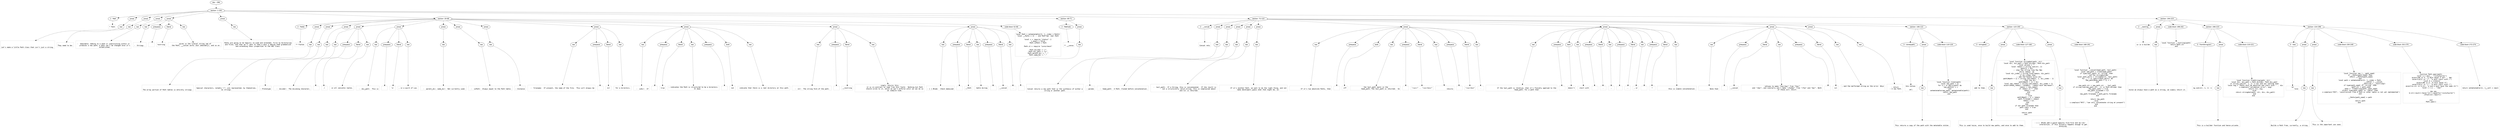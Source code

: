 digraph lpegNode {

node [fontname=Helvetica]
edge [style=dashed]

doc_0 [label="doc - 296"]


doc_0 -> { section_1}
{rank=same; section_1}

section_1 [label="section: 1-193"]


// END RANK doc_0

section_1 -> { header_2 prose_3 prose_4 prose_5 prose_6 prose_7 section_8 section_9 section_10 section_11}
{rank=same; header_2 prose_3 prose_4 prose_5 prose_6 prose_7 section_8 section_9 section_10 section_11}

header_2 [label="1 : Path"]

prose_3 [label="prose"]

prose_4 [label="prose"]

prose_5 [label="prose"]

prose_6 [label="prose"]

prose_7 [label="prose"]

section_8 [label="section: 20-68"]

section_9 [label="section: 69-71"]

section_10 [label="section: 72-122"]

section_11 [label="section: 194-223"]


// END RANK section_1

header_2 -> leaf_12
leaf_12  [color=Gray,shape=rectangle,fontname=Inconsolata,label="* Path"]
// END RANK header_2

prose_3 -> { raw_13}
{rank=same; raw_13}

raw_13 [label="raw"]


// END RANK prose_3

raw_13 -> leaf_14
leaf_14  [color=Gray,shape=rectangle,fontname=Inconsolata,label="


Let's make a little Path class that isn't just a string.
"]
// END RANK raw_13

prose_4 -> { raw_15}
{rank=same; raw_15}

raw_15 [label="raw"]


// END RANK prose_4

raw_15 -> leaf_16
leaf_16  [color=Gray,shape=rectangle,fontname=Inconsolata,label="
They need to be:
"]
// END RANK raw_15

prose_5 -> { raw_17}
{rank=same; raw_17}

raw_17 [label="raw"]


// END RANK prose_5

raw_17 -> leaf_18
leaf_18  [color=Gray,shape=rectangle,fontname=Inconsolata,label="
-  Immutable. Adding to a path or substituting within it
   produces a new path; a path can't be changed once it's
   established.
"]
// END RANK raw_17

prose_6 -> { raw_19 prespace_20 literal_21 raw_22}
{rank=same; raw_19 prespace_20 literal_21 raw_22}

raw_19 [label="raw"]

prespace_20 [label="prespace"]

literal_21 [label="literal"]

raw_22 [label="raw"]


// END RANK prose_6

raw_19 -> leaf_23
leaf_23  [color=Gray,shape=rectangle,fontname=Inconsolata,label="
-  Stringy. "]
// END RANK raw_19

prespace_20 -> leaf_24
leaf_24  [color=Gray,shape=rectangle,fontname=Inconsolata,label=" "]
// END RANK prespace_20

literal_21 -> leaf_25
leaf_25  [color=Gray,shape=rectangle,fontname=Inconsolata,label="tostring"]
// END RANK literal_21

raw_22 -> leaf_26
leaf_26  [color=Gray,shape=rectangle,fontname=Inconsolata,label=" gives us the literal string rep of
   the Path, __concat works (but immutably), and so on.
"]
// END RANK raw_22

prose_7 -> { raw_27}
{rank=same; raw_27}

raw_27 [label="raw"]


// END RANK prose_7

raw_27 -> leaf_28
leaf_28  [color=Gray,shape=rectangle,fontname=Inconsolata,label="
Paths are going to be heavily re-used and extended, first by Directories
and Files, and then we'll want to take a pass a making them grammatical
and extending their properties to the URI class.

"]
// END RANK raw_27

section_8 -> { header_29 prose_30 prose_31 prose_32 prose_33 prose_34 prose_35 prose_36 prose_37 prose_38 prose_39 prose_40 prose_41 codeblock_42}
{rank=same; header_29 prose_30 prose_31 prose_32 prose_33 prose_34 prose_35 prose_36 prose_37 prose_38 prose_39 prose_40 prose_41 codeblock_42}

header_29 [label="2 : Fields"]

prose_30 [label="prose"]

prose_31 [label="prose"]

prose_32 [label="prose"]

prose_33 [label="prose"]

prose_34 [label="prose"]

prose_35 [label="prose"]

prose_36 [label="prose"]

prose_37 [label="prose"]

prose_38 [label="prose"]

prose_39 [label="prose"]

prose_40 [label="prose"]

prose_41 [label="prose"]

codeblock_42 [label="code block 52-66"]


// END RANK section_8

header_29 -> leaf_43
leaf_43  [color=Gray,shape=rectangle,fontname=Inconsolata,label="** Fields"]
// END RANK header_29

prose_30 -> { raw_44}
{rank=same; raw_44}

raw_44 [label="raw"]


// END RANK prose_30

raw_44 -> leaf_45
leaf_45  [color=Gray,shape=rectangle,fontname=Inconsolata,label="

The array portion of Path tables is entirely strings.
"]
// END RANK raw_44

prose_31 -> { raw_46}
{rank=same; raw_46}

raw_46 [label="raw"]


// END RANK prose_31

raw_46 -> leaf_47
leaf_47  [color=Gray,shape=rectangle,fontname=Inconsolata,label="
Special characters, notably \"/\", are represented, by themselves,
as strings.
"]
// END RANK raw_46

prose_32 -> { raw_48}
{rank=same; raw_48}

raw_48 [label="raw"]


// END RANK prose_32

raw_48 -> leaf_49
leaf_49  [color=Gray,shape=rectangle,fontname=Inconsolata,label="
- Prototype
"]
// END RANK raw_48

prose_33 -> { raw_50 prespace_51 literal_52 raw_53}
{rank=same; raw_50 prespace_51 literal_52 raw_53}

raw_50 [label="raw"]

prespace_51 [label="prespace"]

literal_52 [label="literal"]

raw_53 [label="raw"]


// END RANK prose_33

raw_50 -> leaf_54
leaf_54  [color=Gray,shape=rectangle,fontname=Inconsolata,label="
  -  divider:  The dividing character,"]
// END RANK raw_50

prespace_51 -> leaf_55
leaf_55  [color=Gray,shape=rectangle,fontname=Inconsolata,label=" "]
// END RANK prespace_51

literal_52 -> leaf_56
leaf_56  [color=Gray,shape=rectangle,fontname=Inconsolata,label="/"]
// END RANK literal_52

raw_53 -> leaf_57
leaf_57  [color=Gray,shape=rectangle,fontname=Inconsolata,label=" in all sensible realms.
"]
// END RANK raw_53

prose_34 -> { raw_58 prespace_59 literal_60 raw_61}
{rank=same; raw_58 prespace_59 literal_60 raw_61}

raw_58 [label="raw"]

prespace_59 [label="prespace"]

literal_60 [label="literal"]

raw_61 [label="raw"]


// END RANK prose_34

raw_58 -> leaf_62
leaf_62  [color=Gray,shape=rectangle,fontname=Inconsolata,label="
  -  div_patt:  This is"]
// END RANK raw_58

prespace_59 -> leaf_63
leaf_63  [color=Gray,shape=rectangle,fontname=Inconsolata,label=" "]
// END RANK prespace_59

literal_60 -> leaf_64
leaf_64  [color=Gray,shape=rectangle,fontname=Inconsolata,label="%/"]
// END RANK literal_60

raw_61 -> leaf_65
leaf_65  [color=Gray,shape=rectangle,fontname=Inconsolata,label=", in a quirk of Lua.
"]
// END RANK raw_61

prose_35 -> { raw_66}
{rank=same; raw_66}

raw_66 [label="raw"]


// END RANK prose_35

raw_66 -> leaf_67
leaf_67  [color=Gray,shape=rectangle,fontname=Inconsolata,label="
  -  parent_dir, same_dir:  Not currently used.
"]
// END RANK raw_66

prose_36 -> { raw_68}
{rank=same; raw_68}

raw_68 [label="raw"]


// END RANK prose_36

raw_68 -> leaf_69
leaf_69  [color=Gray,shape=rectangle,fontname=Inconsolata,label="
  -  isPath:  Always equal to the Path table.
"]
// END RANK raw_68

prose_37 -> { raw_70}
{rank=same; raw_70}

raw_70 [label="raw"]


// END RANK prose_37

raw_70 -> leaf_71
leaf_71  [color=Gray,shape=rectangle,fontname=Inconsolata,label="
- Instance
"]
// END RANK raw_70

prose_38 -> { raw_72 prespace_73 literal_74 raw_75}
{rank=same; raw_72 prespace_73 literal_74 raw_75}

raw_72 [label="raw"]

prespace_73 [label="prespace"]

literal_74 [label="literal"]

raw_75 [label="raw"]


// END RANK prose_38

raw_72 -> leaf_76
leaf_76  [color=Gray,shape=rectangle,fontname=Inconsolata,label="
  -  filename:  If present, the name of the file.  This will always be
               "]
// END RANK raw_72

prespace_73 -> leaf_77
leaf_77  [color=Gray,shape=rectangle,fontname=Inconsolata,label=" "]
// END RANK prespace_73

literal_74 -> leaf_78
leaf_78  [color=Gray,shape=rectangle,fontname=Inconsolata,label="nil"]
// END RANK literal_74

raw_75 -> leaf_79
leaf_79  [color=Gray,shape=rectangle,fontname=Inconsolata,label=" for a directory.
"]
// END RANK raw_75

prose_39 -> { raw_80 prespace_81 literal_82 raw_83 prespace_84 bold_85 raw_86}
{rank=same; raw_80 prespace_81 literal_82 raw_83 prespace_84 bold_85 raw_86}

raw_80 [label="raw"]

prespace_81 [label="prespace"]

literal_82 [label="literal"]

raw_83 [label="raw"]

prespace_84 [label="prespace"]

bold_85 [label="bold"]

raw_86 [label="raw"]


// END RANK prose_39

raw_80 -> leaf_87
leaf_87  [color=Gray,shape=rectangle,fontname=Inconsolata,label="
  -  isDir:  If"]
// END RANK raw_80

prespace_81 -> leaf_88
leaf_88  [color=Gray,shape=rectangle,fontname=Inconsolata,label=" "]
// END RANK prespace_81

literal_82 -> leaf_89
leaf_89  [color=Gray,shape=rectangle,fontname=Inconsolata,label="true"]
// END RANK literal_82

raw_83 -> leaf_90
leaf_90  [color=Gray,shape=rectangle,fontname=Inconsolata,label=", indicates the Path is structured to be a directory.
        It does"]
// END RANK raw_83

prespace_84 -> leaf_91
leaf_91  [color=Gray,shape=rectangle,fontname=Inconsolata,label=" "]
// END RANK prespace_84

bold_85 -> leaf_92
leaf_92  [color=Gray,shape=rectangle,fontname=Inconsolata,label="not"]
// END RANK bold_85

raw_86 -> leaf_93
leaf_93  [color=Gray,shape=rectangle,fontname=Inconsolata,label=" indicate that there is a real directory at this path.
"]
// END RANK raw_86

prose_40 -> { raw_94 prespace_95 literal_96 raw_97}
{rank=same; raw_94 prespace_95 literal_96 raw_97}

raw_94 [label="raw"]

prespace_95 [label="prespace"]

literal_96 [label="literal"]

raw_97 [label="raw"]


// END RANK prose_40

raw_94 -> leaf_98
leaf_98  [color=Gray,shape=rectangle,fontname=Inconsolata,label="
  -  str:  The string form of the path. "]
// END RANK raw_94

prespace_95 -> leaf_99
leaf_99  [color=Gray,shape=rectangle,fontname=Inconsolata,label=" "]
// END RANK prespace_95

literal_96 -> leaf_100
leaf_100  [color=Gray,shape=rectangle,fontname=Inconsolata,label="__tostring"]
// END RANK literal_96

raw_97 -> leaf_101
leaf_101  [color=Gray,shape=rectangle,fontname=Inconsolata,label=" simply returns this,
           it is in-contract to read from this field.  Nothing but Path
           should write to it, which we won't enforce until we can do so
           at compile time.
"]
// END RANK raw_97

prose_41 -> { raw_102 prespace_103 literal_104 raw_105 prespace_106 literal_107 raw_108}
{rank=same; raw_102 prespace_103 literal_104 raw_105 prespace_106 literal_107 raw_108}

raw_102 [label="raw"]

prespace_103 [label="prespace"]

literal_104 [label="literal"]

raw_105 [label="raw"]

prespace_106 [label="prespace"]

literal_107 [label="literal"]

raw_108 [label="raw"]


// END RANK prose_41

raw_102 -> leaf_109
leaf_109  [color=Gray,shape=rectangle,fontname=Inconsolata,label="
- [ ] #todo   Check memoized"]
// END RANK raw_102

prespace_103 -> leaf_110
leaf_110  [color=Gray,shape=rectangle,fontname=Inconsolata,label=" "]
// END RANK prespace_103

literal_104 -> leaf_111
leaf_111  [color=Gray,shape=rectangle,fontname=Inconsolata,label="__Path"]
// END RANK literal_104

raw_105 -> leaf_112
leaf_112  [color=Gray,shape=rectangle,fontname=Inconsolata,label=" table during"]
// END RANK raw_105

prespace_106 -> leaf_113
leaf_113  [color=Gray,shape=rectangle,fontname=Inconsolata,label=" "]
// END RANK prespace_106

literal_107 -> leaf_114
leaf_114  [color=Gray,shape=rectangle,fontname=Inconsolata,label="__concat"]
// END RANK literal_107

raw_108 -> leaf_115
leaf_115  [color=Gray,shape=rectangle,fontname=Inconsolata,label=".
"]
// END RANK raw_108

codeblock_42 -> leaf_116
leaf_116  [color=Gray,shape=rectangle,fontname=Inconsolata,label="local Path = setmetatable({}, {__index = Path})
local __Paths = {} -- one Path per real Path

local s = require \"status\" ()
s.angry = false
Path.isPath = Path

Path.it = require \"core/check\"

Path.divider = \"/\"
Path.div_patt = \"%/\"
Path.parent_dir = \"..\"
Path.same_dir = \".\""]
// END RANK codeblock_42

section_9 -> { header_117 prose_118}
{rank=same; header_117 prose_118}

header_117 [label="2 : Methods"]

prose_118 [label="prose"]


// END RANK section_9

header_117 -> leaf_119
leaf_119  [color=Gray,shape=rectangle,fontname=Inconsolata,label="
** __conca"]
// END RANK header_117

prose_118 -> { raw_120}
{rank=same; raw_120}

raw_120 [label="raw"]


// END RANK prose_118

raw_120 -> leaf_121
leaf_121  [color=Gray,shape=rectangle,fontname=Inconsolata,label="

"]
// END RANK raw_120

section_10 -> { header_122 prose_123 prose_124 prose_125 prose_126 prose_127 prose_128 prose_129 prose_130 prose_131 section_132 section_133}
{rank=same; header_122 prose_123 prose_124 prose_125 prose_126 prose_127 prose_128 prose_129 prose_130 prose_131 section_132 section_133}

header_122 [label="2 : __concat"]

prose_123 [label="prose"]

prose_124 [label="prose"]

prose_125 [label="prose"]

prose_126 [label="prose"]

prose_127 [label="prose"]

prose_128 [label="prose"]

prose_129 [label="prose"]

prose_130 [label="prose"]

prose_131 [label="prose"]

section_132 [label="section: 106-122"]

section_133 [label="section: 123-193"]


// END RANK section_10

header_122 -> leaf_134
leaf_134  [color=Gray,shape=rectangle,fontname=Inconsolata,label="
Concat retu"]
// END RANK header_122

prose_123 -> { raw_135}
{rank=same; raw_135}

raw_135 [label="raw"]


// END RANK prose_123

raw_135 -> leaf_136
leaf_136  [color=Gray,shape=rectangle,fontname=Inconsolata,label="

Concat returns a new path that is the synthesis of either a
string or another path.
"]
// END RANK raw_135

prose_124 -> { raw_137}
{rank=same; raw_137}

raw_137 [label="raw"]


// END RANK prose_124

raw_137 -> leaf_138
leaf_138  [color=Gray,shape=rectangle,fontname=Inconsolata,label="
- params
"]
// END RANK raw_137

prose_125 -> { raw_139}
{rank=same; raw_139}

raw_139 [label="raw"]


// END RANK prose_125

raw_139 -> leaf_140
leaf_140  [color=Gray,shape=rectangle,fontname=Inconsolata,label="
  -  head_path:  A Path. Cloned before concatenation.
"]
// END RANK raw_139

prose_126 -> { raw_141}
{rank=same; raw_141}

raw_141 [label="raw"]


// END RANK prose_126

raw_141 -> leaf_142
leaf_142  [color=Gray,shape=rectangle,fontname=Inconsolata,label="
  -  tail_path:  If a String, this is concatenated.  If the result is
           not a structurally valid string, this is complained about
           and nil is returned.
"]
// END RANK raw_141

prose_127 -> { raw_143}
{rank=same; raw_143}

raw_143 [label="raw"]


// END RANK prose_127

raw_143 -> leaf_144
leaf_144  [color=Gray,shape=rectangle,fontname=Inconsolata,label="
           If it's another Path, we want to do the right thing, and not
           make developers guess what that might be, so:
"]
// END RANK raw_143

prose_128 -> { raw_145 prespace_146 bold_147 raw_148 prespace_149 literal_150 raw_151 prespace_152 literal_153 raw_154}
{rank=same; raw_145 prespace_146 bold_147 raw_148 prespace_149 literal_150 raw_151 prespace_152 literal_153 raw_154}

raw_145 [label="raw"]

prespace_146 [label="prespace"]

bold_147 [label="bold"]

raw_148 [label="raw"]

prespace_149 [label="prespace"]

literal_150 [label="literal"]

raw_151 [label="raw"]

prespace_152 [label="prespace"]

literal_153 [label="literal"]

raw_154 [label="raw"]


// END RANK prose_128

raw_145 -> leaf_155
leaf_155  [color=Gray,shape=rectangle,fontname=Inconsolata,label="
           If it's two absolute Paths, then"]
// END RANK raw_145

prespace_146 -> leaf_156
leaf_156  [color=Gray,shape=rectangle,fontname=Inconsolata,label=" "]
// END RANK prespace_146

bold_147 -> leaf_157
leaf_157  [color=Gray,shape=rectangle,fontname=Inconsolata,label="iff"]
// END RANK bold_147

raw_148 -> leaf_158
leaf_158  [color=Gray,shape=rectangle,fontname=Inconsolata,label=" the tail_path nests in the
           head_path, the tail_path is returned.  So"]
// END RANK raw_148

prespace_149 -> leaf_159
leaf_159  [color=Gray,shape=rectangle,fontname=Inconsolata,label=" "]
// END RANK prespace_149

literal_150 -> leaf_160
leaf_160  [color=Gray,shape=rectangle,fontname=Inconsolata,label="\"/usr/\" .. \"/usr/bin/\""]
// END RANK literal_150

raw_151 -> leaf_161
leaf_161  [color=Gray,shape=rectangle,fontname=Inconsolata,label="
           returns"]
// END RANK raw_151

prespace_152 -> leaf_162
leaf_162  [color=Gray,shape=rectangle,fontname=Inconsolata,label=" "]
// END RANK prespace_152

literal_153 -> leaf_163
leaf_163  [color=Gray,shape=rectangle,fontname=Inconsolata,label="\"/usr/bin\""]
// END RANK literal_153

raw_154 -> leaf_164
leaf_164  [color=Gray,shape=rectangle,fontname=Inconsolata,label=".
"]
// END RANK raw_154

prose_129 -> { raw_165 prespace_166 italic_167 raw_168 prespace_169 literal_170 raw_171 prespace_172 literal_173 raw_174 prespace_175 literal_176 raw_177}
{rank=same; raw_165 prespace_166 italic_167 raw_168 prespace_169 literal_170 raw_171 prespace_172 literal_173 raw_174 prespace_175 literal_176 raw_177}

raw_165 [label="raw"]

prespace_166 [label="prespace"]

italic_167 [label="italic"]

raw_168 [label="raw"]

prespace_169 [label="prespace"]

literal_170 [label="literal"]

raw_171 [label="raw"]

prespace_172 [label="prespace"]

literal_173 [label="literal"]

raw_174 [label="raw"]

prespace_175 [label="prespace"]

literal_176 [label="literal"]

raw_177 [label="raw"]


// END RANK prose_129

raw_165 -> leaf_178
leaf_178  [color=Gray,shape=rectangle,fontname=Inconsolata,label="
           If the tail_path is relative, then it's flexibly applied to the
           head_path. For a path that"]
// END RANK raw_165

prespace_166 -> leaf_179
leaf_179  [color=Gray,shape=rectangle,fontname=Inconsolata,label=" "]
// END RANK prespace_166

italic_167 -> leaf_180
leaf_180  [color=Gray,shape=rectangle,fontname=Inconsolata,label="doesn't"]
// END RANK italic_167

raw_168 -> leaf_181
leaf_181  [color=Gray,shape=rectangle,fontname=Inconsolata,label=" start with"]
// END RANK raw_168

prespace_169 -> leaf_182
leaf_182  [color=Gray,shape=rectangle,fontname=Inconsolata,label=" "]
// END RANK prespace_169

literal_170 -> leaf_183
leaf_183  [color=Gray,shape=rectangle,fontname=Inconsolata,label="."]
// END RANK literal_170

raw_171 -> leaf_184
leaf_184  [color=Gray,shape=rectangle,fontname=Inconsolata,label=","]
// END RANK raw_171

prespace_172 -> leaf_185
leaf_185  [color=Gray,shape=rectangle,fontname=Inconsolata,label=" "]
// END RANK prespace_172

literal_173 -> leaf_186
leaf_186  [color=Gray,shape=rectangle,fontname=Inconsolata,label=".."]
// END RANK literal_173

raw_174 -> leaf_187
leaf_187  [color=Gray,shape=rectangle,fontname=Inconsolata,label=", or"]
// END RANK raw_174

prespace_175 -> leaf_188
leaf_188  [color=Gray,shape=rectangle,fontname=Inconsolata,label=" "]
// END RANK prespace_175

literal_176 -> leaf_189
leaf_189  [color=Gray,shape=rectangle,fontname=Inconsolata,label="*"]
// END RANK literal_176

raw_177 -> leaf_190
leaf_190  [color=Gray,shape=rectangle,fontname=Inconsolata,label=",
           this is simple concatenation.
"]
// END RANK raw_177

prose_130 -> { raw_191 prespace_192 literal_193 raw_194 prespace_195 literal_196 raw_197}
{rank=same; raw_191 prespace_192 literal_193 raw_194 prespace_195 literal_196 raw_197}

raw_191 [label="raw"]

prespace_192 [label="prespace"]

literal_193 [label="literal"]

raw_194 [label="raw"]

prespace_195 [label="prespace"]

literal_196 [label="literal"]

raw_197 [label="raw"]


// END RANK prose_130

raw_191 -> leaf_198
leaf_198  [color=Gray,shape=rectangle,fontname=Inconsolata,label="
           Note that"]
// END RANK raw_191

prespace_192 -> leaf_199
leaf_199  [color=Gray,shape=rectangle,fontname=Inconsolata,label=" "]
// END RANK prespace_192

literal_193 -> leaf_200
leaf_200  [color=Gray,shape=rectangle,fontname=Inconsolata,label="__concat"]
// END RANK literal_193

raw_194 -> leaf_201
leaf_201  [color=Gray,shape=rectangle,fontname=Inconsolata,label=" refuses to make \"foo//bar\" from \"foo/\"
           and \"/bar\", and similarly won't make \"/foobar\" from \"/foo\" and \"bar\". Both
           of these will return"]
// END RANK raw_194

prespace_195 -> leaf_202
leaf_202  [color=Gray,shape=rectangle,fontname=Inconsolata,label=" "]
// END RANK prespace_195

literal_196 -> leaf_203
leaf_203  [color=Gray,shape=rectangle,fontname=Inconsolata,label="nil"]
// END RANK literal_196

raw_197 -> leaf_204
leaf_204  [color=Gray,shape=rectangle,fontname=Inconsolata,label=", and the malformed string as the error. #nyi


"]
// END RANK raw_197

prose_131 -> { raw_205}
{rank=same; raw_205}

raw_205 [label="raw"]


// END RANK prose_131

raw_205 -> leaf_206
leaf_206  [color=Gray,shape=rectangle,fontname=Inconsolata,label="
- return
  - A new Path.

"]
// END RANK raw_205

section_132 -> { header_207 prose_208 codeblock_209}
{rank=same; header_207 prose_208 codeblock_209}

header_207 [label="3 : clone(path)"]

prose_208 [label="prose"]

codeblock_209 [label="code block 110-120"]


// END RANK section_132

header_207 -> leaf_210
leaf_210  [color=Gray,shape=rectangle,fontname=Inconsolata,label="ble stolen.

#!l"]
// END RANK header_207

prose_208 -> { raw_211}
{rank=same; raw_211}

raw_211 [label="raw"]


// END RANK prose_208

raw_211 -> leaf_212
leaf_212  [color=Gray,shape=rectangle,fontname=Inconsolata,label="

This returns a copy of the path with the metatable stolen.
"]
// END RANK raw_211

codeblock_209 -> leaf_213
leaf_213  [color=Gray,shape=rectangle,fontname=Inconsolata,label="local function clone(path)
  local new_path = {}
  for k,v in pairs(path) do
    new_path[k] = v
  end
  setmetatable(new_path, getmetatable(path))
  return new_path
end
"]
// END RANK codeblock_209

section_133 -> { header_214 prose_215 codeblock_216 prose_217 codeblock_218}
{rank=same; header_214 prose_215 codeblock_216 prose_217 codeblock_218}

header_214 [label="3 : stringAwk"]

prose_215 [label="prose"]

codeblock_216 [label="code block 127-160"]

prose_217 [label="prose"]

codeblock_218 [label="code block 168-191"]


// END RANK section_133

header_214 -> leaf_219
leaf_219  [color=Gray,shape=rectangle,fontname=Inconsolata,label=" add to them."]
// END RANK header_214

prose_215 -> { raw_220}
{rank=same; raw_220}

raw_220 [label="raw"]


// END RANK prose_215

raw_220 -> leaf_221
leaf_221  [color=Gray,shape=rectangle,fontname=Inconsolata,label="

This is used twice, once to build new paths, and once to add to them.
"]
// END RANK raw_220

codeblock_216 -> leaf_222
leaf_222  [color=Gray,shape=rectangle,fontname=Inconsolata,label="local function stringAwk(path, str)
  local div, div_patt = Path.divider, Path.div_patt
  local phrase = \"\"
  local remain = string.sub(str, 2)
  path[1] = div
    -- chew the string like Pac Man
  while remain  do
    local dir_index = string.find(remain, div_patt)
    if dir_index then
      -- add the handle minus div
      path[#path + 1] = string.sub(remain, 1, dir_index - 1)
      -- then the div
      path[#path + 1] = div
      local new_remain = string.sub(remain, dir_index + 1)
      assert(#new_remain < #remain, \"remain must decrease\")
      remain = new_remain
      if remain == \"\" then
        remain = nil
      end
    else
      -- file
      path[#path + 1] = remain
      path.filename = remain
      remain = nil
    end
  end
  if not path.filename then
    path.isDir = true
  end

  return path
end"]
// END RANK codeblock_216

prose_217 -> { raw_223}
{rank=same; raw_223}

raw_223 [label="raw"]


// END RANK prose_217

raw_223 -> leaf_224
leaf_224  [color=Gray,shape=rectangle,fontname=Inconsolata,label="
- [ ]  #todo add a guard against file-file and dir-dir
       interaction, if this actually happens enough to get
       annoying.
"]
// END RANK raw_223

codeblock_218 -> leaf_225
leaf_225  [color=Gray,shape=rectangle,fontname=Inconsolata,label="local function __concat(head_path, tail_path)
  local new_path = clone(head_path)
  if type(tail_path) == 'string' then
    -- use the stringbuilder
    local path_parts = stringAwk({}, tail_path)
    for _, v in ipairs(path_parts) do
      new_path[#new_path + 1] = v
    end

    new_path.str = new_path.str .. tail_path
    if string.sub(new_path.str, -1) == Path.divider then
      new_path.isDir = true
      new_path.filename = nil
    else
      new_path.filename = path_parts.filename
    end

    return new_path
  else
    s:complain(\"NYI\", \"can only concatenate string at present\")
  end
end"]
// END RANK codeblock_218

section_11 -> { header_226 prose_227 codeblock_228 section_229 section_230}
{rank=same; header_226 prose_227 codeblock_228 section_229 section_230}

header_226 [label="2 : __tostring"]

prose_227 [label="prose"]

codeblock_228 [label="code block 198-202"]

section_229 [label="section: 206-223"]

section_230 [label="section: 224-296"]


// END RANK section_11

header_226 -> leaf_231
leaf_231  [color=Gray,shape=rectangle,fontname=Inconsolata,label="is is a builde"]
// END RANK header_226

prose_227 -> { raw_232}
{rank=same; raw_232}

raw_232 [label="raw"]


// END RANK prose_227

raw_232 -> leaf_233
leaf_233  [color=Gray,shape=rectangle,fontname=Inconsolata,label="

Since we always have a path as a string, we simply return it.
"]
// END RANK raw_232

codeblock_228 -> leaf_234
leaf_234  [color=Gray,shape=rectangle,fontname=Inconsolata,label="local function __tostring(path)
  return path.str
end"]
// END RANK codeblock_228

section_229 -> { header_235 prose_236 codeblock_237}
{rank=same; header_235 prose_236 codeblock_237}

header_235 [label="3 : fromString(str)"]

prose_236 [label="prose"]

codeblock_237 [label="code block 210-221"]


// END RANK section_229

header_235 -> leaf_238
leaf_238  [color=Gray,shape=rectangle,fontname=Inconsolata,label="ng.sub(str, 1, 1) ~="]
// END RANK header_235

prose_236 -> { raw_239}
{rank=same; raw_239}

raw_239 [label="raw"]


// END RANK prose_236

raw_239 -> leaf_240
leaf_240  [color=Gray,shape=rectangle,fontname=Inconsolata,label="

This is a builder function and hence private.
"]
// END RANK raw_239

codeblock_237 -> leaf_241
leaf_241  [color=Gray,shape=rectangle,fontname=Inconsolata,label="local function fromString(path, str)
  local div, div_patt = Path.divider, Path.div_patt
  if string.sub(str, 1, 1) ~= div and not catting then
    local msg = \"Paths must be absolute and start with \" .. div
    s:complain(\"validation error\", msg)
    return nil, msg
  else
    return stringAwk(path, str, div, div_patt)
  end
end"]
// END RANK codeblock_237

section_230 -> { header_242 prose_243 prose_244 codeblock_245 codeblock_246 codeblock_247}
{rank=same; header_242 prose_243 prose_244 codeblock_245 codeblock_246 codeblock_247}

header_242 [label="3 : new"]

prose_243 [label="prose"]

prose_244 [label="prose"]

codeblock_245 [label="code block 230-249"]

codeblock_246 [label="code block 252-270"]

codeblock_247 [label="code block 272-274"]


// END RANK section_230

header_242 -> leaf_248
leaf_248  [color=Gray,shape=rectangle,fontname=Inconsolata,label="nd
	loca"]
// END RANK header_242

prose_243 -> { raw_249}
{rank=same; raw_249}

raw_249 [label="raw"]


// END RANK prose_243

raw_249 -> leaf_250
leaf_250  [color=Gray,shape=rectangle,fontname=Inconsolata,label="

Builds a Path from, currently, a string.
"]
// END RANK raw_249

prose_244 -> { raw_251}
{rank=same; raw_251}

raw_251 [label="raw"]


// END RANK prose_244

raw_251 -> leaf_252
leaf_252  [color=Gray,shape=rectangle,fontname=Inconsolata,label="
This is the important use case.
"]
// END RANK raw_251

codeblock_245 -> leaf_253
leaf_253  [color=Gray,shape=rectangle,fontname=Inconsolata,label="local function new (_, path_seed)
  if __Paths[path_seed] then
    return __Paths[path_seed]
  end
  local path = setmetatable({}, {__index = Path,
                               __concat = __concat,
                               __tostring = __tostring})
  if type(path_seed) == 'string' then
    path.str = path_seed
    path =  fromString(path, path_seed)
  elseif type(path_seed) == 'table' then
    s:complain(\"NYI\", 'construction from a Path or other table is not yet implemented')
  end

  __Paths[path_seed] = path

  return path
end"]
// END RANK codeblock_245

codeblock_246 -> leaf_254
leaf_254  [color=Gray,shape=rectangle,fontname=Inconsolata,label="function Path.spec(path)
  local a = new(_, \"/core/build/\")
  assert(#a == 5, \"a must equal 5 not\" .. #a)
  assert(a[1] == \"/\", \"a must start with /\")
  local b = clone(a)
  assert(#b == 5, \"b must equal 5\")
  assert(b[1] == \"/\", \"b must start with /\")
  assert(a.str == b.str, \"a and b must have the same str\")
  local c = a .. \"/bar\"

  -- new way
  b:it():must():have(\"str\"):equalTo(\"/core/build/\")
   :ofLen(12):report()


end
Path.spec()"]
// END RANK codeblock_246

codeblock_247 -> leaf_255
leaf_255  [color=Gray,shape=rectangle,fontname=Inconsolata,label="return setmetatable({}, {__call = new})"]
// END RANK codeblock_247


}
